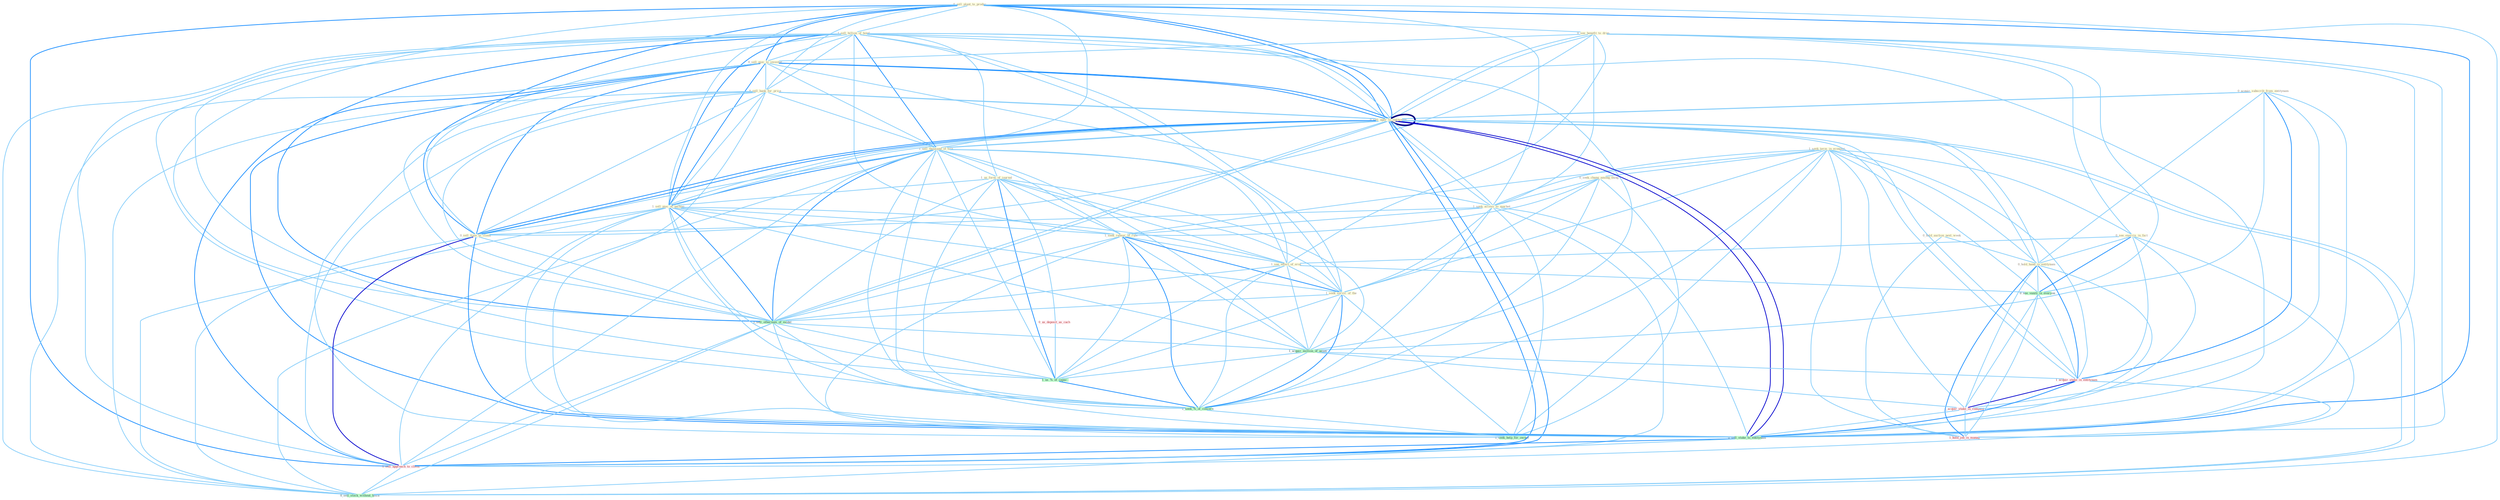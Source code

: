 Graph G{ 
    node
    [shape=polygon,style=filled,width=.5,height=.06,color="#BDFCC9",fixedsize=true,fontsize=4,
    fontcolor="#2f4f4f"];
    {node
    [color="#ffffe0", fontcolor="#8b7d6b"] "0_acquir_subscrib_from_entitynam " "1_seek_term_in_economi " "0_hold_auction_next_week " "0_sell_plant_to_produc " "1_sell_billion_of_bond " "0_see_benefit_to_drop " "0_sell_piec_to_investor " "0_seek_chang_among_thing " "0_sell_bank_for_price " "0_sell_oper_to_entitynam " "0_see_exercis_in_fact " "1_seek_access_to_market " "1_sell_thousand_of_tire " "1_us_form_of_journal " "1_sell_piec_of_packag " "0_hold_hand_in_entitynam " "1_seek_rehear_of_rule " "1_see_effect_of_eros " "1_seek_servic_of_the " "0_sell_time_to_client "}
{node [color="#fff0f5", fontcolor="#b22222"] "0_us_deposit_as_cach " "1_acquir_stake_in_entitynam " "1_acquir_stake_in_compani " "1_sell_approach_to_client " "1_hold_job_in_manag "}
edge [color="#B0E2FF"];

	"0_acquir_subscrib_from_entitynam " -- "0_sell_oper_to_entitynam " [w="1", color="#87cefa" ];
	"0_acquir_subscrib_from_entitynam " -- "0_hold_hand_in_entitynam " [w="1", color="#87cefa" ];
	"0_acquir_subscrib_from_entitynam " -- "0_sell_oper_to_entitynam " [w="1", color="#87cefa" ];
	"0_acquir_subscrib_from_entitynam " -- "1_acquir_million_of_asset " [w="1", color="#87cefa" ];
	"0_acquir_subscrib_from_entitynam " -- "1_acquir_stake_in_entitynam " [w="2", color="#1e90ff" , len=0.8];
	"0_acquir_subscrib_from_entitynam " -- "1_acquir_stake_in_compani " [w="1", color="#87cefa" ];
	"0_acquir_subscrib_from_entitynam " -- "0_sell_stake_to_entitynam " [w="1", color="#87cefa" ];
	"1_seek_term_in_economi " -- "0_seek_chang_among_thing " [w="1", color="#87cefa" ];
	"1_seek_term_in_economi " -- "0_see_exercis_in_fact " [w="1", color="#87cefa" ];
	"1_seek_term_in_economi " -- "1_seek_access_to_market " [w="1", color="#87cefa" ];
	"1_seek_term_in_economi " -- "0_hold_hand_in_entitynam " [w="1", color="#87cefa" ];
	"1_seek_term_in_economi " -- "1_seek_rehear_of_rule " [w="1", color="#87cefa" ];
	"1_seek_term_in_economi " -- "1_seek_servic_of_the " [w="1", color="#87cefa" ];
	"1_seek_term_in_economi " -- "0_see_vaniti_in_everyon " [w="1", color="#87cefa" ];
	"1_seek_term_in_economi " -- "1_acquir_stake_in_entitynam " [w="1", color="#87cefa" ];
	"1_seek_term_in_economi " -- "1_acquir_stake_in_compani " [w="1", color="#87cefa" ];
	"1_seek_term_in_economi " -- "1_hold_job_in_manag " [w="1", color="#87cefa" ];
	"1_seek_term_in_economi " -- "1_seek_%_of_concern " [w="1", color="#87cefa" ];
	"1_seek_term_in_economi " -- "1_seek_help_for_owner " [w="1", color="#87cefa" ];
	"0_hold_auction_next_week " -- "0_hold_hand_in_entitynam " [w="1", color="#87cefa" ];
	"0_hold_auction_next_week " -- "1_hold_job_in_manag " [w="1", color="#87cefa" ];
	"0_sell_plant_to_produc " -- "1_sell_billion_of_bond " [w="1", color="#87cefa" ];
	"0_sell_plant_to_produc " -- "0_see_benefit_to_drop " [w="1", color="#87cefa" ];
	"0_sell_plant_to_produc " -- "0_sell_piec_to_investor " [w="2", color="#1e90ff" , len=0.8];
	"0_sell_plant_to_produc " -- "0_sell_bank_for_price " [w="1", color="#87cefa" ];
	"0_sell_plant_to_produc " -- "0_sell_oper_to_entitynam " [w="2", color="#1e90ff" , len=0.8];
	"0_sell_plant_to_produc " -- "1_seek_access_to_market " [w="1", color="#87cefa" ];
	"0_sell_plant_to_produc " -- "1_sell_thousand_of_tire " [w="1", color="#87cefa" ];
	"0_sell_plant_to_produc " -- "1_sell_piec_of_packag " [w="1", color="#87cefa" ];
	"0_sell_plant_to_produc " -- "0_sell_time_to_client " [w="2", color="#1e90ff" , len=0.8];
	"0_sell_plant_to_produc " -- "0_sell_oper_to_entitynam " [w="2", color="#1e90ff" , len=0.8];
	"0_sell_plant_to_produc " -- "1_sell_othernum_of_model " [w="1", color="#87cefa" ];
	"0_sell_plant_to_produc " -- "0_sell_stake_to_entitynam " [w="2", color="#1e90ff" , len=0.8];
	"0_sell_plant_to_produc " -- "1_sell_approach_to_client " [w="2", color="#1e90ff" , len=0.8];
	"0_sell_plant_to_produc " -- "0_sell_stock_without_hitch " [w="1", color="#87cefa" ];
	"1_sell_billion_of_bond " -- "0_sell_piec_to_investor " [w="1", color="#87cefa" ];
	"1_sell_billion_of_bond " -- "0_sell_bank_for_price " [w="1", color="#87cefa" ];
	"1_sell_billion_of_bond " -- "0_sell_oper_to_entitynam " [w="1", color="#87cefa" ];
	"1_sell_billion_of_bond " -- "1_sell_thousand_of_tire " [w="2", color="#1e90ff" , len=0.8];
	"1_sell_billion_of_bond " -- "1_us_form_of_journal " [w="1", color="#87cefa" ];
	"1_sell_billion_of_bond " -- "1_sell_piec_of_packag " [w="2", color="#1e90ff" , len=0.8];
	"1_sell_billion_of_bond " -- "1_seek_rehear_of_rule " [w="1", color="#87cefa" ];
	"1_sell_billion_of_bond " -- "1_see_effect_of_eros " [w="1", color="#87cefa" ];
	"1_sell_billion_of_bond " -- "1_seek_servic_of_the " [w="1", color="#87cefa" ];
	"1_sell_billion_of_bond " -- "0_sell_time_to_client " [w="1", color="#87cefa" ];
	"1_sell_billion_of_bond " -- "0_sell_oper_to_entitynam " [w="1", color="#87cefa" ];
	"1_sell_billion_of_bond " -- "1_sell_othernum_of_model " [w="2", color="#1e90ff" , len=0.8];
	"1_sell_billion_of_bond " -- "1_acquir_million_of_asset " [w="1", color="#87cefa" ];
	"1_sell_billion_of_bond " -- "0_sell_stake_to_entitynam " [w="1", color="#87cefa" ];
	"1_sell_billion_of_bond " -- "1_us_%_of_capac " [w="1", color="#87cefa" ];
	"1_sell_billion_of_bond " -- "1_sell_approach_to_client " [w="1", color="#87cefa" ];
	"1_sell_billion_of_bond " -- "0_sell_stock_without_hitch " [w="1", color="#87cefa" ];
	"1_sell_billion_of_bond " -- "1_seek_%_of_concern " [w="1", color="#87cefa" ];
	"0_see_benefit_to_drop " -- "0_sell_piec_to_investor " [w="1", color="#87cefa" ];
	"0_see_benefit_to_drop " -- "0_sell_oper_to_entitynam " [w="1", color="#87cefa" ];
	"0_see_benefit_to_drop " -- "0_see_exercis_in_fact " [w="1", color="#87cefa" ];
	"0_see_benefit_to_drop " -- "1_seek_access_to_market " [w="1", color="#87cefa" ];
	"0_see_benefit_to_drop " -- "1_see_effect_of_eros " [w="1", color="#87cefa" ];
	"0_see_benefit_to_drop " -- "0_sell_time_to_client " [w="1", color="#87cefa" ];
	"0_see_benefit_to_drop " -- "0_sell_oper_to_entitynam " [w="1", color="#87cefa" ];
	"0_see_benefit_to_drop " -- "0_see_vaniti_in_everyon " [w="1", color="#87cefa" ];
	"0_see_benefit_to_drop " -- "0_sell_stake_to_entitynam " [w="1", color="#87cefa" ];
	"0_see_benefit_to_drop " -- "1_sell_approach_to_client " [w="1", color="#87cefa" ];
	"0_sell_piec_to_investor " -- "0_sell_bank_for_price " [w="1", color="#87cefa" ];
	"0_sell_piec_to_investor " -- "0_sell_oper_to_entitynam " [w="2", color="#1e90ff" , len=0.8];
	"0_sell_piec_to_investor " -- "1_seek_access_to_market " [w="1", color="#87cefa" ];
	"0_sell_piec_to_investor " -- "1_sell_thousand_of_tire " [w="1", color="#87cefa" ];
	"0_sell_piec_to_investor " -- "1_sell_piec_of_packag " [w="2", color="#1e90ff" , len=0.8];
	"0_sell_piec_to_investor " -- "0_sell_time_to_client " [w="2", color="#1e90ff" , len=0.8];
	"0_sell_piec_to_investor " -- "0_sell_oper_to_entitynam " [w="2", color="#1e90ff" , len=0.8];
	"0_sell_piec_to_investor " -- "1_sell_othernum_of_model " [w="1", color="#87cefa" ];
	"0_sell_piec_to_investor " -- "0_sell_stake_to_entitynam " [w="2", color="#1e90ff" , len=0.8];
	"0_sell_piec_to_investor " -- "1_sell_approach_to_client " [w="2", color="#1e90ff" , len=0.8];
	"0_sell_piec_to_investor " -- "0_sell_stock_without_hitch " [w="1", color="#87cefa" ];
	"0_seek_chang_among_thing " -- "1_seek_access_to_market " [w="1", color="#87cefa" ];
	"0_seek_chang_among_thing " -- "1_seek_rehear_of_rule " [w="1", color="#87cefa" ];
	"0_seek_chang_among_thing " -- "1_seek_servic_of_the " [w="1", color="#87cefa" ];
	"0_seek_chang_among_thing " -- "1_seek_%_of_concern " [w="1", color="#87cefa" ];
	"0_seek_chang_among_thing " -- "1_seek_help_for_owner " [w="1", color="#87cefa" ];
	"0_sell_bank_for_price " -- "0_sell_oper_to_entitynam " [w="1", color="#87cefa" ];
	"0_sell_bank_for_price " -- "1_sell_thousand_of_tire " [w="1", color="#87cefa" ];
	"0_sell_bank_for_price " -- "1_sell_piec_of_packag " [w="1", color="#87cefa" ];
	"0_sell_bank_for_price " -- "0_sell_time_to_client " [w="1", color="#87cefa" ];
	"0_sell_bank_for_price " -- "0_sell_oper_to_entitynam " [w="1", color="#87cefa" ];
	"0_sell_bank_for_price " -- "1_sell_othernum_of_model " [w="1", color="#87cefa" ];
	"0_sell_bank_for_price " -- "0_sell_stake_to_entitynam " [w="1", color="#87cefa" ];
	"0_sell_bank_for_price " -- "1_sell_approach_to_client " [w="1", color="#87cefa" ];
	"0_sell_bank_for_price " -- "0_sell_stock_without_hitch " [w="1", color="#87cefa" ];
	"0_sell_bank_for_price " -- "1_seek_help_for_owner " [w="1", color="#87cefa" ];
	"0_sell_oper_to_entitynam " -- "1_seek_access_to_market " [w="1", color="#87cefa" ];
	"0_sell_oper_to_entitynam " -- "1_sell_thousand_of_tire " [w="1", color="#87cefa" ];
	"0_sell_oper_to_entitynam " -- "1_sell_piec_of_packag " [w="1", color="#87cefa" ];
	"0_sell_oper_to_entitynam " -- "0_hold_hand_in_entitynam " [w="1", color="#87cefa" ];
	"0_sell_oper_to_entitynam " -- "0_sell_time_to_client " [w="2", color="#1e90ff" , len=0.8];
	"0_sell_oper_to_entitynam " -- "0_sell_oper_to_entitynam " [w="4", style=bold, color="#000080", len=0.4];
	"0_sell_oper_to_entitynam " -- "1_sell_othernum_of_model " [w="1", color="#87cefa" ];
	"0_sell_oper_to_entitynam " -- "1_acquir_stake_in_entitynam " [w="1", color="#87cefa" ];
	"0_sell_oper_to_entitynam " -- "0_sell_stake_to_entitynam " [w="3", color="#0000cd" , len=0.6];
	"0_sell_oper_to_entitynam " -- "1_sell_approach_to_client " [w="2", color="#1e90ff" , len=0.8];
	"0_sell_oper_to_entitynam " -- "0_sell_stock_without_hitch " [w="1", color="#87cefa" ];
	"0_see_exercis_in_fact " -- "0_hold_hand_in_entitynam " [w="1", color="#87cefa" ];
	"0_see_exercis_in_fact " -- "1_see_effect_of_eros " [w="1", color="#87cefa" ];
	"0_see_exercis_in_fact " -- "0_see_vaniti_in_everyon " [w="2", color="#1e90ff" , len=0.8];
	"0_see_exercis_in_fact " -- "1_acquir_stake_in_entitynam " [w="1", color="#87cefa" ];
	"0_see_exercis_in_fact " -- "1_acquir_stake_in_compani " [w="1", color="#87cefa" ];
	"0_see_exercis_in_fact " -- "1_hold_job_in_manag " [w="1", color="#87cefa" ];
	"1_seek_access_to_market " -- "1_seek_rehear_of_rule " [w="1", color="#87cefa" ];
	"1_seek_access_to_market " -- "1_seek_servic_of_the " [w="1", color="#87cefa" ];
	"1_seek_access_to_market " -- "0_sell_time_to_client " [w="1", color="#87cefa" ];
	"1_seek_access_to_market " -- "0_sell_oper_to_entitynam " [w="1", color="#87cefa" ];
	"1_seek_access_to_market " -- "0_sell_stake_to_entitynam " [w="1", color="#87cefa" ];
	"1_seek_access_to_market " -- "1_sell_approach_to_client " [w="1", color="#87cefa" ];
	"1_seek_access_to_market " -- "1_seek_%_of_concern " [w="1", color="#87cefa" ];
	"1_seek_access_to_market " -- "1_seek_help_for_owner " [w="1", color="#87cefa" ];
	"1_sell_thousand_of_tire " -- "1_us_form_of_journal " [w="1", color="#87cefa" ];
	"1_sell_thousand_of_tire " -- "1_sell_piec_of_packag " [w="2", color="#1e90ff" , len=0.8];
	"1_sell_thousand_of_tire " -- "1_seek_rehear_of_rule " [w="1", color="#87cefa" ];
	"1_sell_thousand_of_tire " -- "1_see_effect_of_eros " [w="1", color="#87cefa" ];
	"1_sell_thousand_of_tire " -- "1_seek_servic_of_the " [w="1", color="#87cefa" ];
	"1_sell_thousand_of_tire " -- "0_sell_time_to_client " [w="1", color="#87cefa" ];
	"1_sell_thousand_of_tire " -- "0_sell_oper_to_entitynam " [w="1", color="#87cefa" ];
	"1_sell_thousand_of_tire " -- "1_sell_othernum_of_model " [w="2", color="#1e90ff" , len=0.8];
	"1_sell_thousand_of_tire " -- "1_acquir_million_of_asset " [w="1", color="#87cefa" ];
	"1_sell_thousand_of_tire " -- "0_sell_stake_to_entitynam " [w="1", color="#87cefa" ];
	"1_sell_thousand_of_tire " -- "1_us_%_of_capac " [w="1", color="#87cefa" ];
	"1_sell_thousand_of_tire " -- "1_sell_approach_to_client " [w="1", color="#87cefa" ];
	"1_sell_thousand_of_tire " -- "0_sell_stock_without_hitch " [w="1", color="#87cefa" ];
	"1_sell_thousand_of_tire " -- "1_seek_%_of_concern " [w="1", color="#87cefa" ];
	"1_us_form_of_journal " -- "1_sell_piec_of_packag " [w="1", color="#87cefa" ];
	"1_us_form_of_journal " -- "1_seek_rehear_of_rule " [w="1", color="#87cefa" ];
	"1_us_form_of_journal " -- "1_see_effect_of_eros " [w="1", color="#87cefa" ];
	"1_us_form_of_journal " -- "1_seek_servic_of_the " [w="1", color="#87cefa" ];
	"1_us_form_of_journal " -- "1_sell_othernum_of_model " [w="1", color="#87cefa" ];
	"1_us_form_of_journal " -- "1_acquir_million_of_asset " [w="1", color="#87cefa" ];
	"1_us_form_of_journal " -- "0_us_deposit_as_cach " [w="1", color="#87cefa" ];
	"1_us_form_of_journal " -- "1_us_%_of_capac " [w="2", color="#1e90ff" , len=0.8];
	"1_us_form_of_journal " -- "1_seek_%_of_concern " [w="1", color="#87cefa" ];
	"1_sell_piec_of_packag " -- "1_seek_rehear_of_rule " [w="1", color="#87cefa" ];
	"1_sell_piec_of_packag " -- "1_see_effect_of_eros " [w="1", color="#87cefa" ];
	"1_sell_piec_of_packag " -- "1_seek_servic_of_the " [w="1", color="#87cefa" ];
	"1_sell_piec_of_packag " -- "0_sell_time_to_client " [w="1", color="#87cefa" ];
	"1_sell_piec_of_packag " -- "0_sell_oper_to_entitynam " [w="1", color="#87cefa" ];
	"1_sell_piec_of_packag " -- "1_sell_othernum_of_model " [w="2", color="#1e90ff" , len=0.8];
	"1_sell_piec_of_packag " -- "1_acquir_million_of_asset " [w="1", color="#87cefa" ];
	"1_sell_piec_of_packag " -- "0_sell_stake_to_entitynam " [w="1", color="#87cefa" ];
	"1_sell_piec_of_packag " -- "1_us_%_of_capac " [w="1", color="#87cefa" ];
	"1_sell_piec_of_packag " -- "1_sell_approach_to_client " [w="1", color="#87cefa" ];
	"1_sell_piec_of_packag " -- "0_sell_stock_without_hitch " [w="1", color="#87cefa" ];
	"1_sell_piec_of_packag " -- "1_seek_%_of_concern " [w="1", color="#87cefa" ];
	"0_hold_hand_in_entitynam " -- "0_sell_oper_to_entitynam " [w="1", color="#87cefa" ];
	"0_hold_hand_in_entitynam " -- "0_see_vaniti_in_everyon " [w="1", color="#87cefa" ];
	"0_hold_hand_in_entitynam " -- "1_acquir_stake_in_entitynam " [w="2", color="#1e90ff" , len=0.8];
	"0_hold_hand_in_entitynam " -- "1_acquir_stake_in_compani " [w="1", color="#87cefa" ];
	"0_hold_hand_in_entitynam " -- "0_sell_stake_to_entitynam " [w="1", color="#87cefa" ];
	"0_hold_hand_in_entitynam " -- "1_hold_job_in_manag " [w="2", color="#1e90ff" , len=0.8];
	"1_seek_rehear_of_rule " -- "1_see_effect_of_eros " [w="1", color="#87cefa" ];
	"1_seek_rehear_of_rule " -- "1_seek_servic_of_the " [w="2", color="#1e90ff" , len=0.8];
	"1_seek_rehear_of_rule " -- "1_sell_othernum_of_model " [w="1", color="#87cefa" ];
	"1_seek_rehear_of_rule " -- "1_acquir_million_of_asset " [w="1", color="#87cefa" ];
	"1_seek_rehear_of_rule " -- "1_us_%_of_capac " [w="1", color="#87cefa" ];
	"1_seek_rehear_of_rule " -- "1_seek_%_of_concern " [w="2", color="#1e90ff" , len=0.8];
	"1_seek_rehear_of_rule " -- "1_seek_help_for_owner " [w="1", color="#87cefa" ];
	"1_see_effect_of_eros " -- "1_seek_servic_of_the " [w="1", color="#87cefa" ];
	"1_see_effect_of_eros " -- "1_sell_othernum_of_model " [w="1", color="#87cefa" ];
	"1_see_effect_of_eros " -- "0_see_vaniti_in_everyon " [w="1", color="#87cefa" ];
	"1_see_effect_of_eros " -- "1_acquir_million_of_asset " [w="1", color="#87cefa" ];
	"1_see_effect_of_eros " -- "1_us_%_of_capac " [w="1", color="#87cefa" ];
	"1_see_effect_of_eros " -- "1_seek_%_of_concern " [w="1", color="#87cefa" ];
	"1_seek_servic_of_the " -- "1_sell_othernum_of_model " [w="1", color="#87cefa" ];
	"1_seek_servic_of_the " -- "1_acquir_million_of_asset " [w="1", color="#87cefa" ];
	"1_seek_servic_of_the " -- "1_us_%_of_capac " [w="1", color="#87cefa" ];
	"1_seek_servic_of_the " -- "1_seek_%_of_concern " [w="2", color="#1e90ff" , len=0.8];
	"1_seek_servic_of_the " -- "1_seek_help_for_owner " [w="1", color="#87cefa" ];
	"0_sell_time_to_client " -- "0_sell_oper_to_entitynam " [w="2", color="#1e90ff" , len=0.8];
	"0_sell_time_to_client " -- "1_sell_othernum_of_model " [w="1", color="#87cefa" ];
	"0_sell_time_to_client " -- "0_sell_stake_to_entitynam " [w="2", color="#1e90ff" , len=0.8];
	"0_sell_time_to_client " -- "1_sell_approach_to_client " [w="3", color="#0000cd" , len=0.6];
	"0_sell_time_to_client " -- "0_sell_stock_without_hitch " [w="1", color="#87cefa" ];
	"0_sell_oper_to_entitynam " -- "1_sell_othernum_of_model " [w="1", color="#87cefa" ];
	"0_sell_oper_to_entitynam " -- "1_acquir_stake_in_entitynam " [w="1", color="#87cefa" ];
	"0_sell_oper_to_entitynam " -- "0_sell_stake_to_entitynam " [w="3", color="#0000cd" , len=0.6];
	"0_sell_oper_to_entitynam " -- "1_sell_approach_to_client " [w="2", color="#1e90ff" , len=0.8];
	"0_sell_oper_to_entitynam " -- "0_sell_stock_without_hitch " [w="1", color="#87cefa" ];
	"1_sell_othernum_of_model " -- "1_acquir_million_of_asset " [w="1", color="#87cefa" ];
	"1_sell_othernum_of_model " -- "0_sell_stake_to_entitynam " [w="1", color="#87cefa" ];
	"1_sell_othernum_of_model " -- "1_us_%_of_capac " [w="1", color="#87cefa" ];
	"1_sell_othernum_of_model " -- "1_sell_approach_to_client " [w="1", color="#87cefa" ];
	"1_sell_othernum_of_model " -- "0_sell_stock_without_hitch " [w="1", color="#87cefa" ];
	"1_sell_othernum_of_model " -- "1_seek_%_of_concern " [w="1", color="#87cefa" ];
	"0_see_vaniti_in_everyon " -- "1_acquir_stake_in_entitynam " [w="1", color="#87cefa" ];
	"0_see_vaniti_in_everyon " -- "1_acquir_stake_in_compani " [w="1", color="#87cefa" ];
	"0_see_vaniti_in_everyon " -- "1_hold_job_in_manag " [w="1", color="#87cefa" ];
	"1_acquir_million_of_asset " -- "1_acquir_stake_in_entitynam " [w="1", color="#87cefa" ];
	"1_acquir_million_of_asset " -- "1_acquir_stake_in_compani " [w="1", color="#87cefa" ];
	"1_acquir_million_of_asset " -- "1_us_%_of_capac " [w="1", color="#87cefa" ];
	"1_acquir_million_of_asset " -- "1_seek_%_of_concern " [w="1", color="#87cefa" ];
	"0_us_deposit_as_cach " -- "1_us_%_of_capac " [w="1", color="#87cefa" ];
	"1_acquir_stake_in_entitynam " -- "1_acquir_stake_in_compani " [w="3", color="#0000cd" , len=0.6];
	"1_acquir_stake_in_entitynam " -- "0_sell_stake_to_entitynam " [w="2", color="#1e90ff" , len=0.8];
	"1_acquir_stake_in_entitynam " -- "1_hold_job_in_manag " [w="1", color="#87cefa" ];
	"1_acquir_stake_in_compani " -- "0_sell_stake_to_entitynam " [w="1", color="#87cefa" ];
	"1_acquir_stake_in_compani " -- "1_hold_job_in_manag " [w="1", color="#87cefa" ];
	"0_sell_stake_to_entitynam " -- "1_sell_approach_to_client " [w="2", color="#1e90ff" , len=0.8];
	"0_sell_stake_to_entitynam " -- "0_sell_stock_without_hitch " [w="1", color="#87cefa" ];
	"1_us_%_of_capac " -- "1_seek_%_of_concern " [w="2", color="#1e90ff" , len=0.8];
	"1_sell_approach_to_client " -- "0_sell_stock_without_hitch " [w="1", color="#87cefa" ];
	"1_seek_%_of_concern " -- "1_seek_help_for_owner " [w="1", color="#87cefa" ];
}